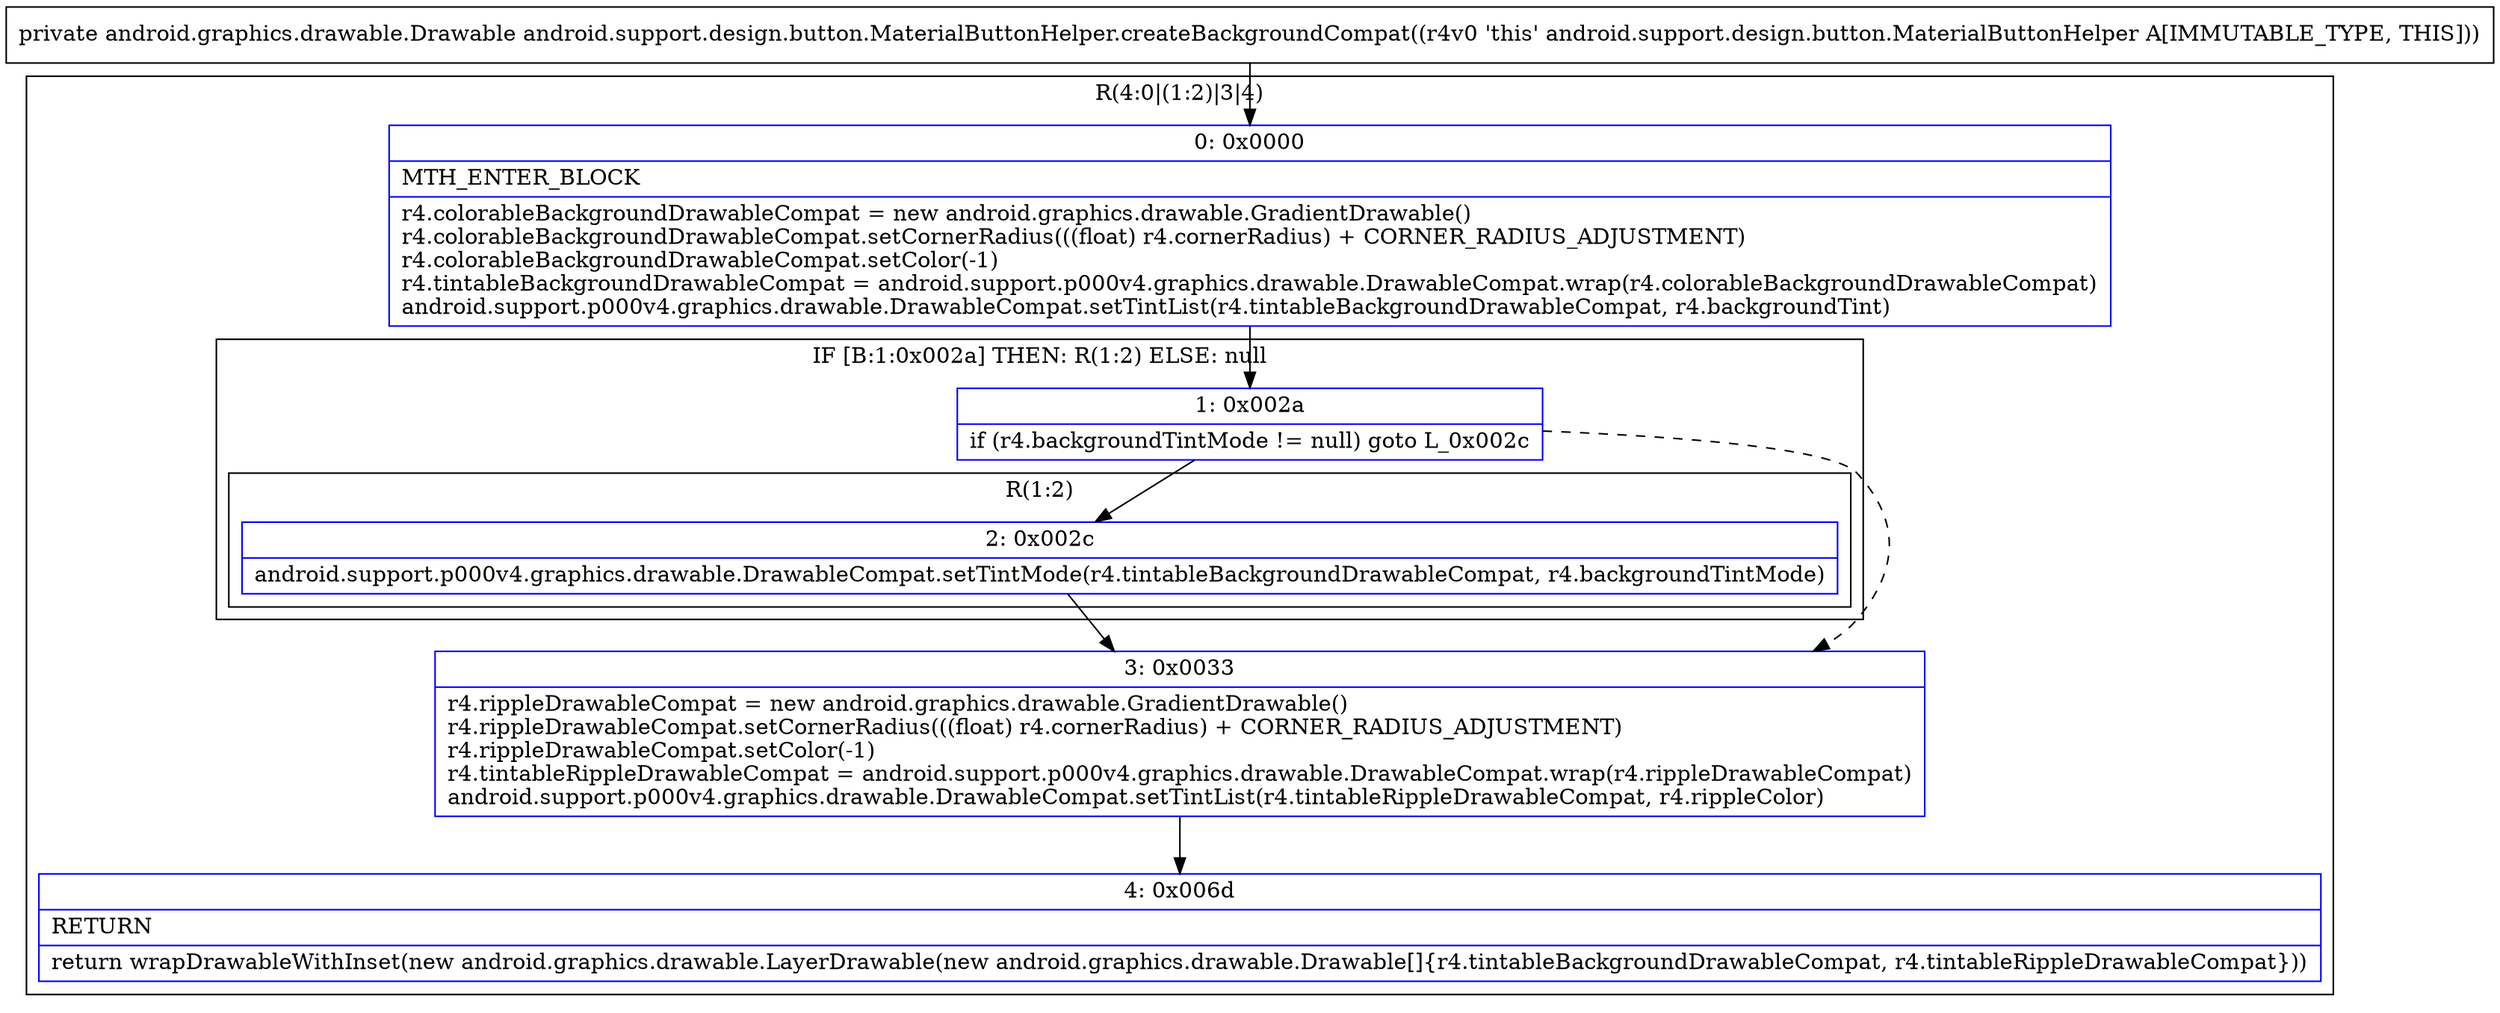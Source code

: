 digraph "CFG forandroid.support.design.button.MaterialButtonHelper.createBackgroundCompat()Landroid\/graphics\/drawable\/Drawable;" {
subgraph cluster_Region_441836309 {
label = "R(4:0|(1:2)|3|4)";
node [shape=record,color=blue];
Node_0 [shape=record,label="{0\:\ 0x0000|MTH_ENTER_BLOCK\l|r4.colorableBackgroundDrawableCompat = new android.graphics.drawable.GradientDrawable()\lr4.colorableBackgroundDrawableCompat.setCornerRadius(((float) r4.cornerRadius) + CORNER_RADIUS_ADJUSTMENT)\lr4.colorableBackgroundDrawableCompat.setColor(\-1)\lr4.tintableBackgroundDrawableCompat = android.support.p000v4.graphics.drawable.DrawableCompat.wrap(r4.colorableBackgroundDrawableCompat)\landroid.support.p000v4.graphics.drawable.DrawableCompat.setTintList(r4.tintableBackgroundDrawableCompat, r4.backgroundTint)\l}"];
subgraph cluster_IfRegion_665971886 {
label = "IF [B:1:0x002a] THEN: R(1:2) ELSE: null";
node [shape=record,color=blue];
Node_1 [shape=record,label="{1\:\ 0x002a|if (r4.backgroundTintMode != null) goto L_0x002c\l}"];
subgraph cluster_Region_1546436401 {
label = "R(1:2)";
node [shape=record,color=blue];
Node_2 [shape=record,label="{2\:\ 0x002c|android.support.p000v4.graphics.drawable.DrawableCompat.setTintMode(r4.tintableBackgroundDrawableCompat, r4.backgroundTintMode)\l}"];
}
}
Node_3 [shape=record,label="{3\:\ 0x0033|r4.rippleDrawableCompat = new android.graphics.drawable.GradientDrawable()\lr4.rippleDrawableCompat.setCornerRadius(((float) r4.cornerRadius) + CORNER_RADIUS_ADJUSTMENT)\lr4.rippleDrawableCompat.setColor(\-1)\lr4.tintableRippleDrawableCompat = android.support.p000v4.graphics.drawable.DrawableCompat.wrap(r4.rippleDrawableCompat)\landroid.support.p000v4.graphics.drawable.DrawableCompat.setTintList(r4.tintableRippleDrawableCompat, r4.rippleColor)\l}"];
Node_4 [shape=record,label="{4\:\ 0x006d|RETURN\l|return wrapDrawableWithInset(new android.graphics.drawable.LayerDrawable(new android.graphics.drawable.Drawable[]\{r4.tintableBackgroundDrawableCompat, r4.tintableRippleDrawableCompat\}))\l}"];
}
MethodNode[shape=record,label="{private android.graphics.drawable.Drawable android.support.design.button.MaterialButtonHelper.createBackgroundCompat((r4v0 'this' android.support.design.button.MaterialButtonHelper A[IMMUTABLE_TYPE, THIS])) }"];
MethodNode -> Node_0;
Node_0 -> Node_1;
Node_1 -> Node_2;
Node_1 -> Node_3[style=dashed];
Node_2 -> Node_3;
Node_3 -> Node_4;
}

